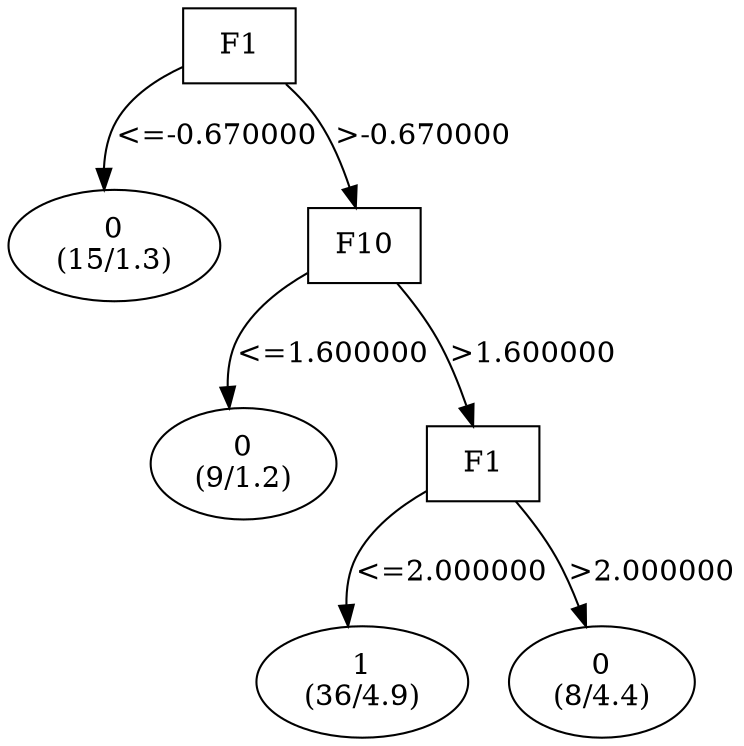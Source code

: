 digraph YaDT {
n0 [ shape=box, label="F1\n"]
n0 -> n1 [label="<=-0.670000"]
n1 [ shape=ellipse, label="0\n(15/1.3)"]
n0 -> n2 [label=">-0.670000"]
n2 [ shape=box, label="F10\n"]
n2 -> n3 [label="<=1.600000"]
n3 [ shape=ellipse, label="0\n(9/1.2)"]
n2 -> n4 [label=">1.600000"]
n4 [ shape=box, label="F1\n"]
n4 -> n5 [label="<=2.000000"]
n5 [ shape=ellipse, label="1\n(36/4.9)"]
n4 -> n6 [label=">2.000000"]
n6 [ shape=ellipse, label="0\n(8/4.4)"]
}
